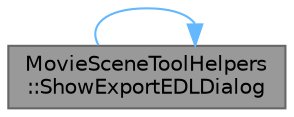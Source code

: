 digraph "MovieSceneToolHelpers::ShowExportEDLDialog"
{
 // INTERACTIVE_SVG=YES
 // LATEX_PDF_SIZE
  bgcolor="transparent";
  edge [fontname=Helvetica,fontsize=10,labelfontname=Helvetica,labelfontsize=10];
  node [fontname=Helvetica,fontsize=10,shape=box,height=0.2,width=0.4];
  rankdir="LR";
  Node1 [id="Node000001",label="MovieSceneToolHelpers\l::ShowExportEDLDialog",height=0.2,width=0.4,color="gray40", fillcolor="grey60", style="filled", fontcolor="black",tooltip="Show Export EDL Dialog."];
  Node1 -> Node1 [id="edge1_Node000001_Node000001",color="steelblue1",style="solid",tooltip=" "];
}
